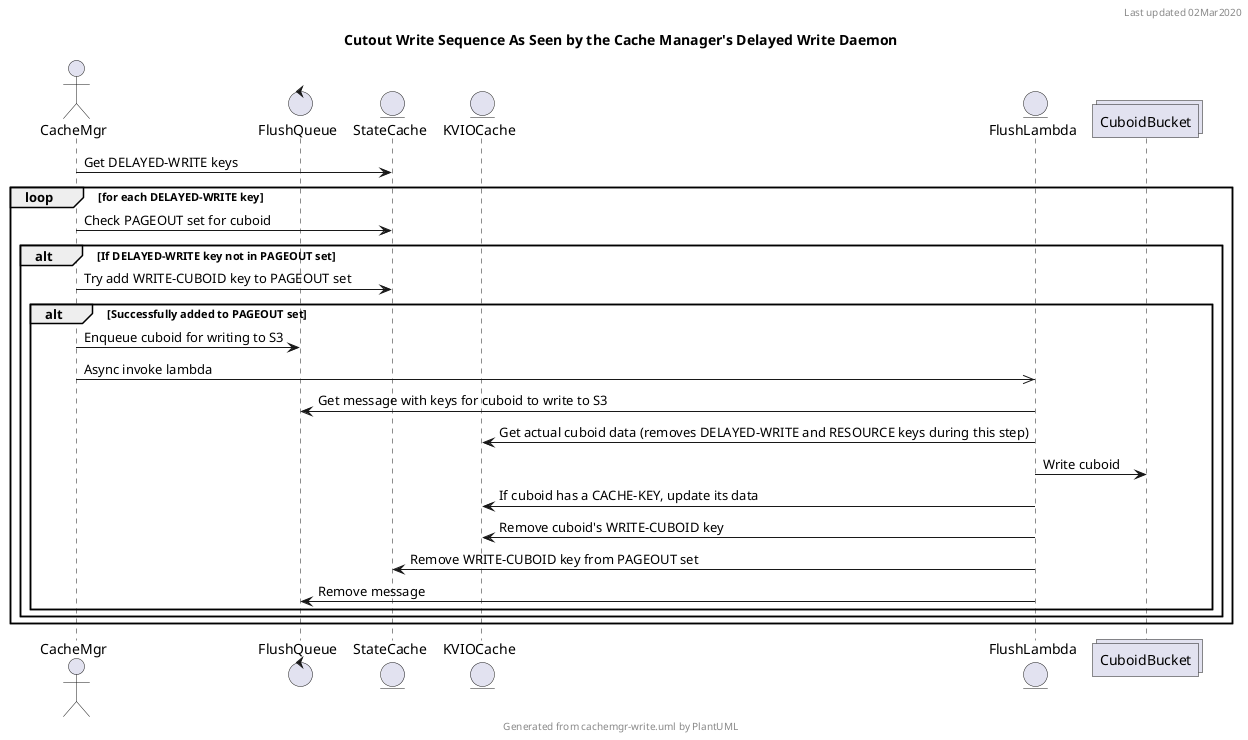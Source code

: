 @startuml

header Last updated 02Mar2020
footer Generated from cachemgr-write.uml by PlantUML
title Cutout Write Sequence As Seen by the Cache Manager's Delayed Write Daemon

actor CacheMgr as CM
control FlushQueue as FQ
entity StateCache as SC
entity KVIOCache as KC
entity FlushLambda as FL
collections CuboidBucket as CB

CM->SC: Get DELAYED-WRITE keys
loop for each DELAYED-WRITE key
    CM->SC: Check PAGEOUT set for cuboid
    alt If DELAYED-WRITE key not in PAGEOUT set
        CM->SC: Try add WRITE-CUBOID key to PAGEOUT set
        alt Successfully added to PAGEOUT set
            CM->FQ: Enqueue cuboid for writing to S3
            CM->>FL: Async invoke lambda
            FL->FQ: Get message with keys for cuboid to write to S3
            FL->KC: Get actual cuboid data (removes DELAYED-WRITE and RESOURCE keys during this step)
            FL->CB: Write cuboid
            FL->KC: If cuboid has a CACHE-KEY, update its data
            FL->KC: Remove cuboid's WRITE-CUBOID key
            FL->SC: Remove WRITE-CUBOID key from PAGEOUT set
            FL->FQ: Remove message
        end
    end
end

@enduml



